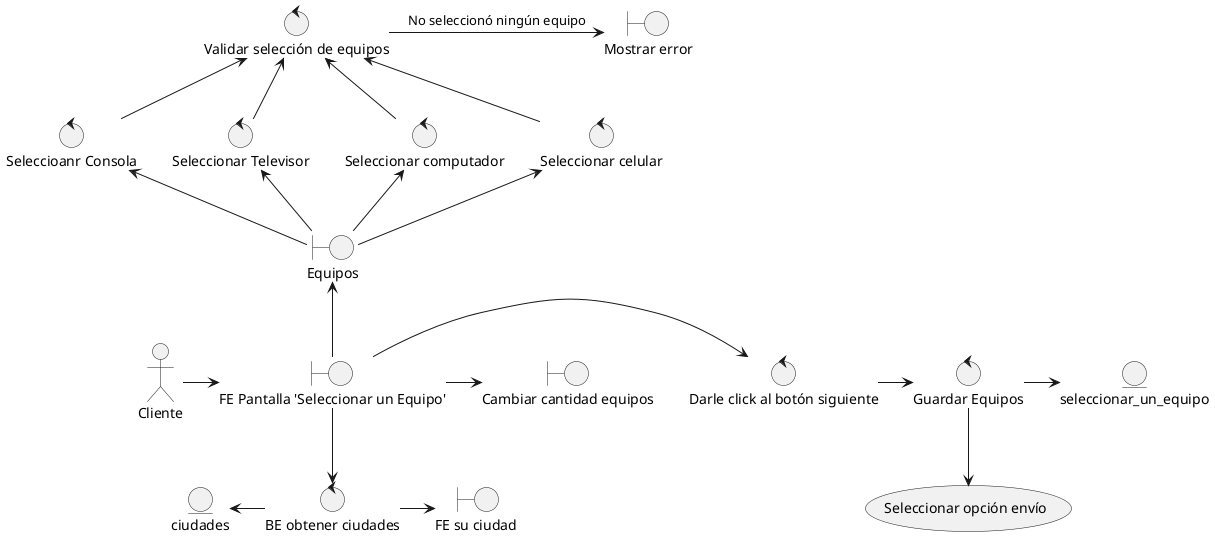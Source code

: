 @startuml

actor Cliente as cliente
boundary "FE Pantalla 'Seleccionar un Equipo'" as fePantallaEquipos
cliente -> fePantallaEquipos
control "BE obtener ciudades" as seleccionDatosCiudades
fePantallaEquipos -down-> seleccionDatosCiudades
entity ciudades as entityCiudades
seleccionDatosCiudades -left-> entityCiudades
boundary "FE su ciudad " as suCiudadOrigen
seleccionDatosCiudades -> suCiudadOrigen

boundary "Equipos" as feSeleccionarEquipos
fePantallaEquipos -up-> feSeleccionarEquipos
control "Seleccionar celular" as celulares
control "Seleccionar computador" as computadores
control "Seleccionar Televisor" as televisores
control "Seleccioanr Consola" as consolas
feSeleccionarEquipos -up-> celulares
feSeleccionarEquipos-up-> computadores
feSeleccionarEquipos -up-> televisores
feSeleccionarEquipos -up-> consolas

control "Validar selección de equipos" as validarSeleccionEquipos
celulares -up-> validarSeleccionEquipos
computadores -up-> validarSeleccionEquipos
televisores -up-> validarSeleccionEquipos
consolas -up-> validarSeleccionEquipos

boundary "Mostrar error" as error 
validarSeleccionEquipos -> error: No seleccionó ningún equipo

control "Darle click al botón siguiente" as botonSiguiente
control "Guardar Equipos" as guardarDatosDeEquipos

fePantallaEquipos -right-> botonSiguiente
botonSiguiente -> guardarDatosDeEquipos


boundary "Cambiar cantidad equipos" as feCantidadEquipos
fePantallaEquipos -right-> feCantidadEquipos

usecase "Seleccionar opción envío" as sleccionarEnvio
guardarDatosDeEquipos -down-> sleccionarEnvio

entity seleccionar_un_equipo as entityEquipos
guardarDatosDeEquipos -> entityEquipos


@enduml